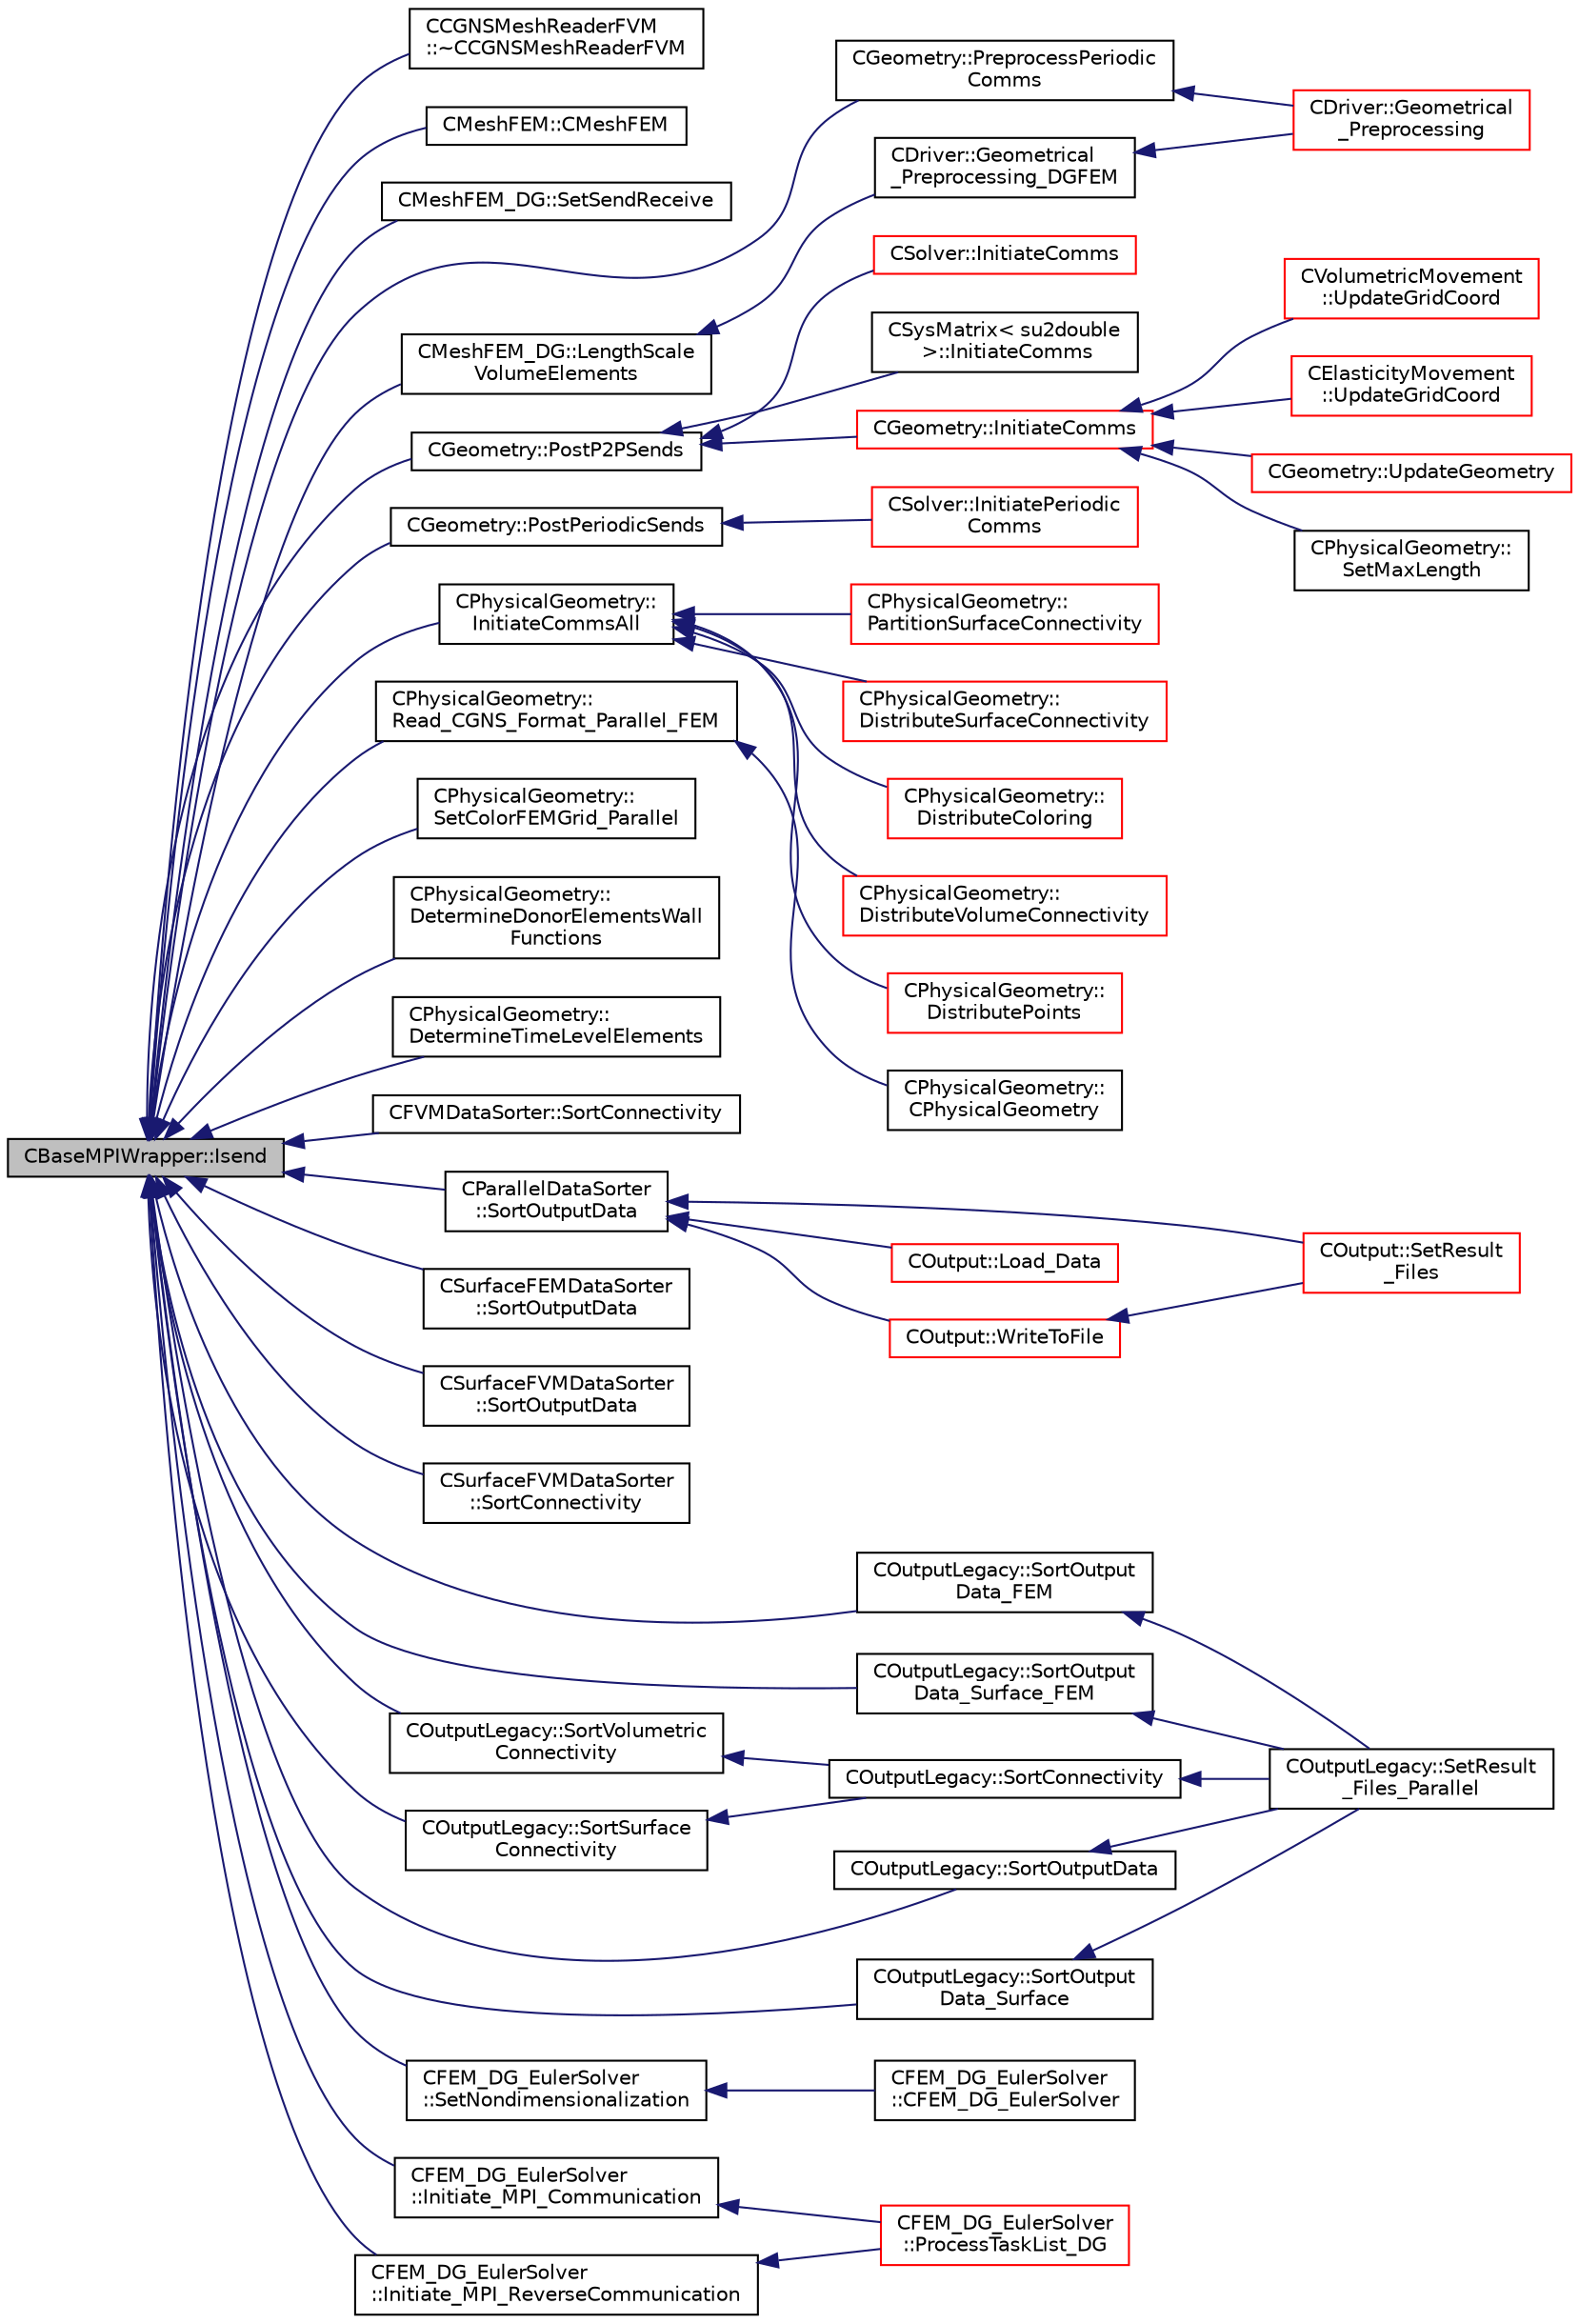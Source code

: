 digraph "CBaseMPIWrapper::Isend"
{
  edge [fontname="Helvetica",fontsize="10",labelfontname="Helvetica",labelfontsize="10"];
  node [fontname="Helvetica",fontsize="10",shape=record];
  rankdir="LR";
  Node2575 [label="CBaseMPIWrapper::Isend",height=0.2,width=0.4,color="black", fillcolor="grey75", style="filled", fontcolor="black"];
  Node2575 -> Node2576 [dir="back",color="midnightblue",fontsize="10",style="solid",fontname="Helvetica"];
  Node2576 [label="CCGNSMeshReaderFVM\l::~CCGNSMeshReaderFVM",height=0.2,width=0.4,color="black", fillcolor="white", style="filled",URL="$class_c_c_g_n_s_mesh_reader_f_v_m.html#ad13465cb3781f7d99c3f55289cd0ec1b",tooltip="Destructor of the CCGNSMeshReaderFVM class. "];
  Node2575 -> Node2577 [dir="back",color="midnightblue",fontsize="10",style="solid",fontname="Helvetica"];
  Node2577 [label="CMeshFEM::CMeshFEM",height=0.2,width=0.4,color="black", fillcolor="white", style="filled",URL="$class_c_mesh_f_e_m.html#ae74b12670fb49ad4d28836d9fc2aab8d",tooltip="Redistributes the grid over the ranks and creates the halo layer. "];
  Node2575 -> Node2578 [dir="back",color="midnightblue",fontsize="10",style="solid",fontname="Helvetica"];
  Node2578 [label="CMeshFEM_DG::SetSendReceive",height=0.2,width=0.4,color="black", fillcolor="white", style="filled",URL="$class_c_mesh_f_e_m___d_g.html#adf8fcdf33a354af9a10af730fe9786bb",tooltip="Set the send receive boundaries of the grid. "];
  Node2575 -> Node2579 [dir="back",color="midnightblue",fontsize="10",style="solid",fontname="Helvetica"];
  Node2579 [label="CMeshFEM_DG::LengthScale\lVolumeElements",height=0.2,width=0.4,color="black", fillcolor="white", style="filled",URL="$class_c_mesh_f_e_m___d_g.html#a35b7f0629dd61c88ca4dfbbda1c5e875",tooltip="Function, which computes a length scale of the volume elements. "];
  Node2579 -> Node2580 [dir="back",color="midnightblue",fontsize="10",style="solid",fontname="Helvetica"];
  Node2580 [label="CDriver::Geometrical\l_Preprocessing_DGFEM",height=0.2,width=0.4,color="black", fillcolor="white", style="filled",URL="$class_c_driver.html#a2d9ea1c3d957f03fa5e22fa55e3369a6",tooltip="Do the geometrical preprocessing for the DG FEM solver. "];
  Node2580 -> Node2581 [dir="back",color="midnightblue",fontsize="10",style="solid",fontname="Helvetica"];
  Node2581 [label="CDriver::Geometrical\l_Preprocessing",height=0.2,width=0.4,color="red", fillcolor="white", style="filled",URL="$class_c_driver.html#ad3d55fa299acdb779a7772bcee249004",tooltip="Construction of the edge-based data structure and the multigrid structure. "];
  Node2575 -> Node2583 [dir="back",color="midnightblue",fontsize="10",style="solid",fontname="Helvetica"];
  Node2583 [label="CGeometry::PostP2PSends",height=0.2,width=0.4,color="black", fillcolor="white", style="filled",URL="$class_c_geometry.html#a3db8e369fc532db7a85a27fbb01056fe",tooltip="Routine to launch a single non-blocking send once the buffer is loaded for a point-to-point commucati..."];
  Node2583 -> Node2584 [dir="back",color="midnightblue",fontsize="10",style="solid",fontname="Helvetica"];
  Node2584 [label="CGeometry::InitiateComms",height=0.2,width=0.4,color="red", fillcolor="white", style="filled",URL="$class_c_geometry.html#aade184b0616ad6d83a721f1b17473df3",tooltip="Routine to load a geometric quantity into the data structures for MPI point-to-point communication an..."];
  Node2584 -> Node2585 [dir="back",color="midnightblue",fontsize="10",style="solid",fontname="Helvetica"];
  Node2585 [label="CGeometry::UpdateGeometry",height=0.2,width=0.4,color="red", fillcolor="white", style="filled",URL="$class_c_geometry.html#a19a4ef04ee51e37dc80cebf429e71a55",tooltip="Update the multi-grid structure and the wall-distance. "];
  Node2584 -> Node2596 [dir="back",color="midnightblue",fontsize="10",style="solid",fontname="Helvetica"];
  Node2596 [label="CPhysicalGeometry::\lSetMaxLength",height=0.2,width=0.4,color="black", fillcolor="white", style="filled",URL="$class_c_physical_geometry.html#a2b4568d0c08c7035c9ad4b07c4561b2c",tooltip="Set the maximum cell-center to cell-center distance for CVs. "];
  Node2584 -> Node2597 [dir="back",color="midnightblue",fontsize="10",style="solid",fontname="Helvetica"];
  Node2597 [label="CVolumetricMovement\l::UpdateGridCoord",height=0.2,width=0.4,color="red", fillcolor="white", style="filled",URL="$class_c_volumetric_movement.html#aad474762b9f95bb5c867fe33fdb4efba",tooltip="Update the value of the coordinates after the grid movement. "];
  Node2584 -> Node2620 [dir="back",color="midnightblue",fontsize="10",style="solid",fontname="Helvetica"];
  Node2620 [label="CElasticityMovement\l::UpdateGridCoord",height=0.2,width=0.4,color="red", fillcolor="white", style="filled",URL="$class_c_elasticity_movement.html#ae7d22e0f0d88bdc3be317d46f90c52d7",tooltip="Update the value of the coordinates after the grid movement. "];
  Node2583 -> Node2632 [dir="back",color="midnightblue",fontsize="10",style="solid",fontname="Helvetica"];
  Node2632 [label="CSysMatrix\< su2double\l \>::InitiateComms",height=0.2,width=0.4,color="black", fillcolor="white", style="filled",URL="$class_c_sys_matrix.html#aadd2cefab1eb2049ad6af5a895d3ec17",tooltip="Routine to load a vector quantity into the data structures for MPI point-to-point communication and t..."];
  Node2583 -> Node2633 [dir="back",color="midnightblue",fontsize="10",style="solid",fontname="Helvetica"];
  Node2633 [label="CSolver::InitiateComms",height=0.2,width=0.4,color="red", fillcolor="white", style="filled",URL="$class_c_solver.html#a68ef94bc50683bd1f1d750b4a8cb7351",tooltip="Routine to load a solver quantity into the data structures for MPI point-to-point communication and t..."];
  Node2575 -> Node2722 [dir="back",color="midnightblue",fontsize="10",style="solid",fontname="Helvetica"];
  Node2722 [label="CGeometry::PreprocessPeriodic\lComms",height=0.2,width=0.4,color="black", fillcolor="white", style="filled",URL="$class_c_geometry.html#a7c4fd8aa54722efc3d52a7cb70485ecb",tooltip="Routine to set up persistent data structures for periodic communications. "];
  Node2722 -> Node2581 [dir="back",color="midnightblue",fontsize="10",style="solid",fontname="Helvetica"];
  Node2575 -> Node2723 [dir="back",color="midnightblue",fontsize="10",style="solid",fontname="Helvetica"];
  Node2723 [label="CGeometry::PostPeriodicSends",height=0.2,width=0.4,color="black", fillcolor="white", style="filled",URL="$class_c_geometry.html#a574f33254a473f4c43c461e624cd2637",tooltip="Routine to launch a single non-blocking send once the buffer is loaded for a periodic commucation..."];
  Node2723 -> Node2724 [dir="back",color="midnightblue",fontsize="10",style="solid",fontname="Helvetica"];
  Node2724 [label="CSolver::InitiatePeriodic\lComms",height=0.2,width=0.4,color="red", fillcolor="white", style="filled",URL="$class_c_solver.html#aab8e1cac165d11ef85d9dd5588b3ea03",tooltip="Routine to load a solver quantity into the data structures for MPI periodic communication and to laun..."];
  Node2575 -> Node2728 [dir="back",color="midnightblue",fontsize="10",style="solid",fontname="Helvetica"];
  Node2728 [label="CPhysicalGeometry::\lInitiateCommsAll",height=0.2,width=0.4,color="black", fillcolor="white", style="filled",URL="$class_c_physical_geometry.html#af14657436bea293f70e5543b34e9da2b",tooltip="Routine to launch non-blocking sends and recvs amongst all processors. "];
  Node2728 -> Node2729 [dir="back",color="midnightblue",fontsize="10",style="solid",fontname="Helvetica"];
  Node2729 [label="CPhysicalGeometry::\lDistributeColoring",height=0.2,width=0.4,color="red", fillcolor="white", style="filled",URL="$class_c_physical_geometry.html#a62179e920f6a9f5e5f9e687ca41c4a63",tooltip="Distributes the coloring from ParMETIS so that each rank has complete information about the local gri..."];
  Node2728 -> Node2731 [dir="back",color="midnightblue",fontsize="10",style="solid",fontname="Helvetica"];
  Node2731 [label="CPhysicalGeometry::\lDistributeVolumeConnectivity",height=0.2,width=0.4,color="red", fillcolor="white", style="filled",URL="$class_c_physical_geometry.html#a6bfe516633384c6a52fc2ac0a570217f",tooltip="Distribute the connectivity for a single volume element type across all ranks based on a ParMETIS col..."];
  Node2728 -> Node2732 [dir="back",color="midnightblue",fontsize="10",style="solid",fontname="Helvetica"];
  Node2732 [label="CPhysicalGeometry::\lDistributePoints",height=0.2,width=0.4,color="red", fillcolor="white", style="filled",URL="$class_c_physical_geometry.html#a1657020a6334a6be8770a8d3b3fccbad",tooltip="Distribute the grid points, including ghost points, across all ranks based on a ParMETIS coloring..."];
  Node2728 -> Node2733 [dir="back",color="midnightblue",fontsize="10",style="solid",fontname="Helvetica"];
  Node2733 [label="CPhysicalGeometry::\lPartitionSurfaceConnectivity",height=0.2,width=0.4,color="red", fillcolor="white", style="filled",URL="$class_c_physical_geometry.html#abb92b4ce2bf3bf4448180558a1dee85a",tooltip="Partition the marker connectivity held on the master rank according to a linear partitioning. "];
  Node2728 -> Node2734 [dir="back",color="midnightblue",fontsize="10",style="solid",fontname="Helvetica"];
  Node2734 [label="CPhysicalGeometry::\lDistributeSurfaceConnectivity",height=0.2,width=0.4,color="red", fillcolor="white", style="filled",URL="$class_c_physical_geometry.html#ab129d8da80848e89b8e97e309f4c1bc0",tooltip="Distribute the connectivity for a single surface element type in all markers across all ranks based o..."];
  Node2575 -> Node2735 [dir="back",color="midnightblue",fontsize="10",style="solid",fontname="Helvetica"];
  Node2735 [label="CPhysicalGeometry::\lRead_CGNS_Format_Parallel_FEM",height=0.2,width=0.4,color="black", fillcolor="white", style="filled",URL="$class_c_physical_geometry.html#a5fa5c4805d03646f8bfbf8622265f958",tooltip="Reads for the FEM solver the geometry of the grid and adjust the boundary conditions with the configu..."];
  Node2735 -> Node2736 [dir="back",color="midnightblue",fontsize="10",style="solid",fontname="Helvetica"];
  Node2736 [label="CPhysicalGeometry::\lCPhysicalGeometry",height=0.2,width=0.4,color="black", fillcolor="white", style="filled",URL="$class_c_physical_geometry.html#a075a737b341a64de5463ddd41096692e",tooltip="Reads the geometry of the grid and adjust the boundary conditions with the configuration file..."];
  Node2575 -> Node2737 [dir="back",color="midnightblue",fontsize="10",style="solid",fontname="Helvetica"];
  Node2737 [label="CPhysicalGeometry::\lSetColorFEMGrid_Parallel",height=0.2,width=0.4,color="black", fillcolor="white", style="filled",URL="$class_c_physical_geometry.html#a731c0207381f31f0b1165b646abc2acb",tooltip="Set the domains for FEM grid partitioning using ParMETIS. "];
  Node2575 -> Node2738 [dir="back",color="midnightblue",fontsize="10",style="solid",fontname="Helvetica"];
  Node2738 [label="CPhysicalGeometry::\lDetermineDonorElementsWall\lFunctions",height=0.2,width=0.4,color="black", fillcolor="white", style="filled",URL="$class_c_physical_geometry.html#acef4e18142b580bf09f21e5b71387d5f",tooltip="Determine the donor elements for the boundary elements on viscous wall boundaries when wall functions..."];
  Node2575 -> Node2739 [dir="back",color="midnightblue",fontsize="10",style="solid",fontname="Helvetica"];
  Node2739 [label="CPhysicalGeometry::\lDetermineTimeLevelElements",height=0.2,width=0.4,color="black", fillcolor="white", style="filled",URL="$class_c_physical_geometry.html#a18f63cc49f7dc20241a0599ad1426ba8",tooltip="Determine the time level of the elements when time accurate local time stepping is employed..."];
  Node2575 -> Node2740 [dir="back",color="midnightblue",fontsize="10",style="solid",fontname="Helvetica"];
  Node2740 [label="CFVMDataSorter::SortConnectivity",height=0.2,width=0.4,color="black", fillcolor="white", style="filled",URL="$class_c_f_v_m_data_sorter.html#a0a1b263a6fddcf58bd0cff475f5db975",tooltip="Sort the connectivities (volume and surface) into data structures used for output file writing..."];
  Node2575 -> Node2741 [dir="back",color="midnightblue",fontsize="10",style="solid",fontname="Helvetica"];
  Node2741 [label="CParallelDataSorter\l::SortOutputData",height=0.2,width=0.4,color="black", fillcolor="white", style="filled",URL="$class_c_parallel_data_sorter.html#a44dd56ef2671d15e21eacf3fda758a83",tooltip="Sort the output data for each grid node into a linear partitioning across all processors. "];
  Node2741 -> Node2742 [dir="back",color="midnightblue",fontsize="10",style="solid",fontname="Helvetica"];
  Node2742 [label="COutput::Load_Data",height=0.2,width=0.4,color="red", fillcolor="white", style="filled",URL="$class_c_output.html#a0f77a2ee7a1c28591fd733bbe95951e7",tooltip="Load the data from the solvers into the data sorters and sort it for the linear partitioning. "];
  Node2741 -> Node2747 [dir="back",color="midnightblue",fontsize="10",style="solid",fontname="Helvetica"];
  Node2747 [label="COutput::WriteToFile",height=0.2,width=0.4,color="red", fillcolor="white", style="filled",URL="$class_c_output.html#af8fba1a012ec9464eb70e45d0bade78a",tooltip="Allocates the appropriate file writer based on the chosen format and writes sorted data to file..."];
  Node2747 -> Node2748 [dir="back",color="midnightblue",fontsize="10",style="solid",fontname="Helvetica"];
  Node2748 [label="COutput::SetResult\l_Files",height=0.2,width=0.4,color="red", fillcolor="white", style="filled",URL="$class_c_output.html#a8cae0e94e8769f55d5865df600acbc2f",tooltip="Loop through all requested output files and write the volume output data. "];
  Node2741 -> Node2748 [dir="back",color="midnightblue",fontsize="10",style="solid",fontname="Helvetica"];
  Node2575 -> Node2756 [dir="back",color="midnightblue",fontsize="10",style="solid",fontname="Helvetica"];
  Node2756 [label="CSurfaceFEMDataSorter\l::SortOutputData",height=0.2,width=0.4,color="black", fillcolor="white", style="filled",URL="$class_c_surface_f_e_m_data_sorter.html#a780cb416bfb4aed7697a252887821020",tooltip="Sort the output data for each grid node into a linear partitioning across all processors. "];
  Node2575 -> Node2757 [dir="back",color="midnightblue",fontsize="10",style="solid",fontname="Helvetica"];
  Node2757 [label="CSurfaceFVMDataSorter\l::SortOutputData",height=0.2,width=0.4,color="black", fillcolor="white", style="filled",URL="$class_c_surface_f_v_m_data_sorter.html#a4b8538d5b9c3afd3633110881498405f",tooltip="Sort the output data for each grid node into a linear partitioning across all processors. "];
  Node2575 -> Node2758 [dir="back",color="midnightblue",fontsize="10",style="solid",fontname="Helvetica"];
  Node2758 [label="CSurfaceFVMDataSorter\l::SortConnectivity",height=0.2,width=0.4,color="black", fillcolor="white", style="filled",URL="$class_c_surface_f_v_m_data_sorter.html#ad3324697df87ddab2cc804157b844591",tooltip="Sort the connectivities (volume and surface) into data structures used for output file writing..."];
  Node2575 -> Node2759 [dir="back",color="midnightblue",fontsize="10",style="solid",fontname="Helvetica"];
  Node2759 [label="COutputLegacy::SortVolumetric\lConnectivity",height=0.2,width=0.4,color="black", fillcolor="white", style="filled",URL="$class_c_output_legacy.html#a6cdafc6802c64729cbf7c8ac73cfff12",tooltip="Sort the connectivity for a single volume element type into a linear partitioning across all processo..."];
  Node2759 -> Node2760 [dir="back",color="midnightblue",fontsize="10",style="solid",fontname="Helvetica"];
  Node2760 [label="COutputLegacy::SortConnectivity",height=0.2,width=0.4,color="black", fillcolor="white", style="filled",URL="$class_c_output_legacy.html#af4fb758e9fa66d19847d369f45fa888c",tooltip="Sort the connectivities (volume and surface) into data structures used for output file writing..."];
  Node2760 -> Node2761 [dir="back",color="midnightblue",fontsize="10",style="solid",fontname="Helvetica"];
  Node2761 [label="COutputLegacy::SetResult\l_Files_Parallel",height=0.2,width=0.4,color="black", fillcolor="white", style="filled",URL="$class_c_output_legacy.html#a9e7832982d8237df4df455b027fd203b",tooltip="Writes and organizes the all the output files, except the history one, for parallel computations..."];
  Node2575 -> Node2762 [dir="back",color="midnightblue",fontsize="10",style="solid",fontname="Helvetica"];
  Node2762 [label="COutputLegacy::SortSurface\lConnectivity",height=0.2,width=0.4,color="black", fillcolor="white", style="filled",URL="$class_c_output_legacy.html#aec9ba1efa4f3a3eb8be0be04f5ca5a60",tooltip="Sort the connectivity for a single surface element type into a linear partitioning across all process..."];
  Node2762 -> Node2760 [dir="back",color="midnightblue",fontsize="10",style="solid",fontname="Helvetica"];
  Node2575 -> Node2763 [dir="back",color="midnightblue",fontsize="10",style="solid",fontname="Helvetica"];
  Node2763 [label="COutputLegacy::SortOutputData",height=0.2,width=0.4,color="black", fillcolor="white", style="filled",URL="$class_c_output_legacy.html#a8b91f6a8dd305c437fd71cf4b5c5a78c",tooltip="Sort the output data for each grid node into a linear partitioning across all processors. "];
  Node2763 -> Node2761 [dir="back",color="midnightblue",fontsize="10",style="solid",fontname="Helvetica"];
  Node2575 -> Node2764 [dir="back",color="midnightblue",fontsize="10",style="solid",fontname="Helvetica"];
  Node2764 [label="COutputLegacy::SortOutput\lData_Surface",height=0.2,width=0.4,color="black", fillcolor="white", style="filled",URL="$class_c_output_legacy.html#a5c23eeb86aa98254ef9e083a967dd9d3",tooltip="Sort the surface output data for each grid node into a linear partitioning across all processors..."];
  Node2764 -> Node2761 [dir="back",color="midnightblue",fontsize="10",style="solid",fontname="Helvetica"];
  Node2575 -> Node2765 [dir="back",color="midnightblue",fontsize="10",style="solid",fontname="Helvetica"];
  Node2765 [label="COutputLegacy::SortOutput\lData_FEM",height=0.2,width=0.4,color="black", fillcolor="white", style="filled",URL="$class_c_output_legacy.html#ae7161dbd0f6cbf69532938ad7072af9e",tooltip="Sort the output data for each grid node into a linear partitioning across all processors (DG-FEM solv..."];
  Node2765 -> Node2761 [dir="back",color="midnightblue",fontsize="10",style="solid",fontname="Helvetica"];
  Node2575 -> Node2766 [dir="back",color="midnightblue",fontsize="10",style="solid",fontname="Helvetica"];
  Node2766 [label="COutputLegacy::SortOutput\lData_Surface_FEM",height=0.2,width=0.4,color="black", fillcolor="white", style="filled",URL="$class_c_output_legacy.html#ae45e01ba012e02fff282e513b9c846bf",tooltip="Sort the surface output data for each grid node into a linear partitioning across all processors (DG-..."];
  Node2766 -> Node2761 [dir="back",color="midnightblue",fontsize="10",style="solid",fontname="Helvetica"];
  Node2575 -> Node2767 [dir="back",color="midnightblue",fontsize="10",style="solid",fontname="Helvetica"];
  Node2767 [label="CFEM_DG_EulerSolver\l::SetNondimensionalization",height=0.2,width=0.4,color="black", fillcolor="white", style="filled",URL="$class_c_f_e_m___d_g___euler_solver.html#a31316dc2fe564329d9bb372961b10a3a",tooltip="Set the fluid solver nondimensionalization. "];
  Node2767 -> Node2768 [dir="back",color="midnightblue",fontsize="10",style="solid",fontname="Helvetica"];
  Node2768 [label="CFEM_DG_EulerSolver\l::CFEM_DG_EulerSolver",height=0.2,width=0.4,color="black", fillcolor="white", style="filled",URL="$class_c_f_e_m___d_g___euler_solver.html#a70d30ef9e7cd7620d54ec73f4b1ed28c"];
  Node2575 -> Node2769 [dir="back",color="midnightblue",fontsize="10",style="solid",fontname="Helvetica"];
  Node2769 [label="CFEM_DG_EulerSolver\l::Initiate_MPI_Communication",height=0.2,width=0.4,color="black", fillcolor="white", style="filled",URL="$class_c_f_e_m___d_g___euler_solver.html#aef4dade05b74d3e36f5b2c91d0a6fa46",tooltip="Routine that initiates the non-blocking communication between ranks for the givem time level..."];
  Node2769 -> Node2770 [dir="back",color="midnightblue",fontsize="10",style="solid",fontname="Helvetica"];
  Node2770 [label="CFEM_DG_EulerSolver\l::ProcessTaskList_DG",height=0.2,width=0.4,color="red", fillcolor="white", style="filled",URL="$class_c_f_e_m___d_g___euler_solver.html#a651cad1a94f2024c75a1a8be347e3375",tooltip="Function, which processes the list of tasks to be executed by the DG solver. "];
  Node2575 -> Node2773 [dir="back",color="midnightblue",fontsize="10",style="solid",fontname="Helvetica"];
  Node2773 [label="CFEM_DG_EulerSolver\l::Initiate_MPI_ReverseCommunication",height=0.2,width=0.4,color="black", fillcolor="white", style="filled",URL="$class_c_f_e_m___d_g___euler_solver.html#a59148852103da2fb75a30e40f7ea4eb4",tooltip="Routine that initiates the reverse non-blocking communication between ranks. "];
  Node2773 -> Node2770 [dir="back",color="midnightblue",fontsize="10",style="solid",fontname="Helvetica"];
}
